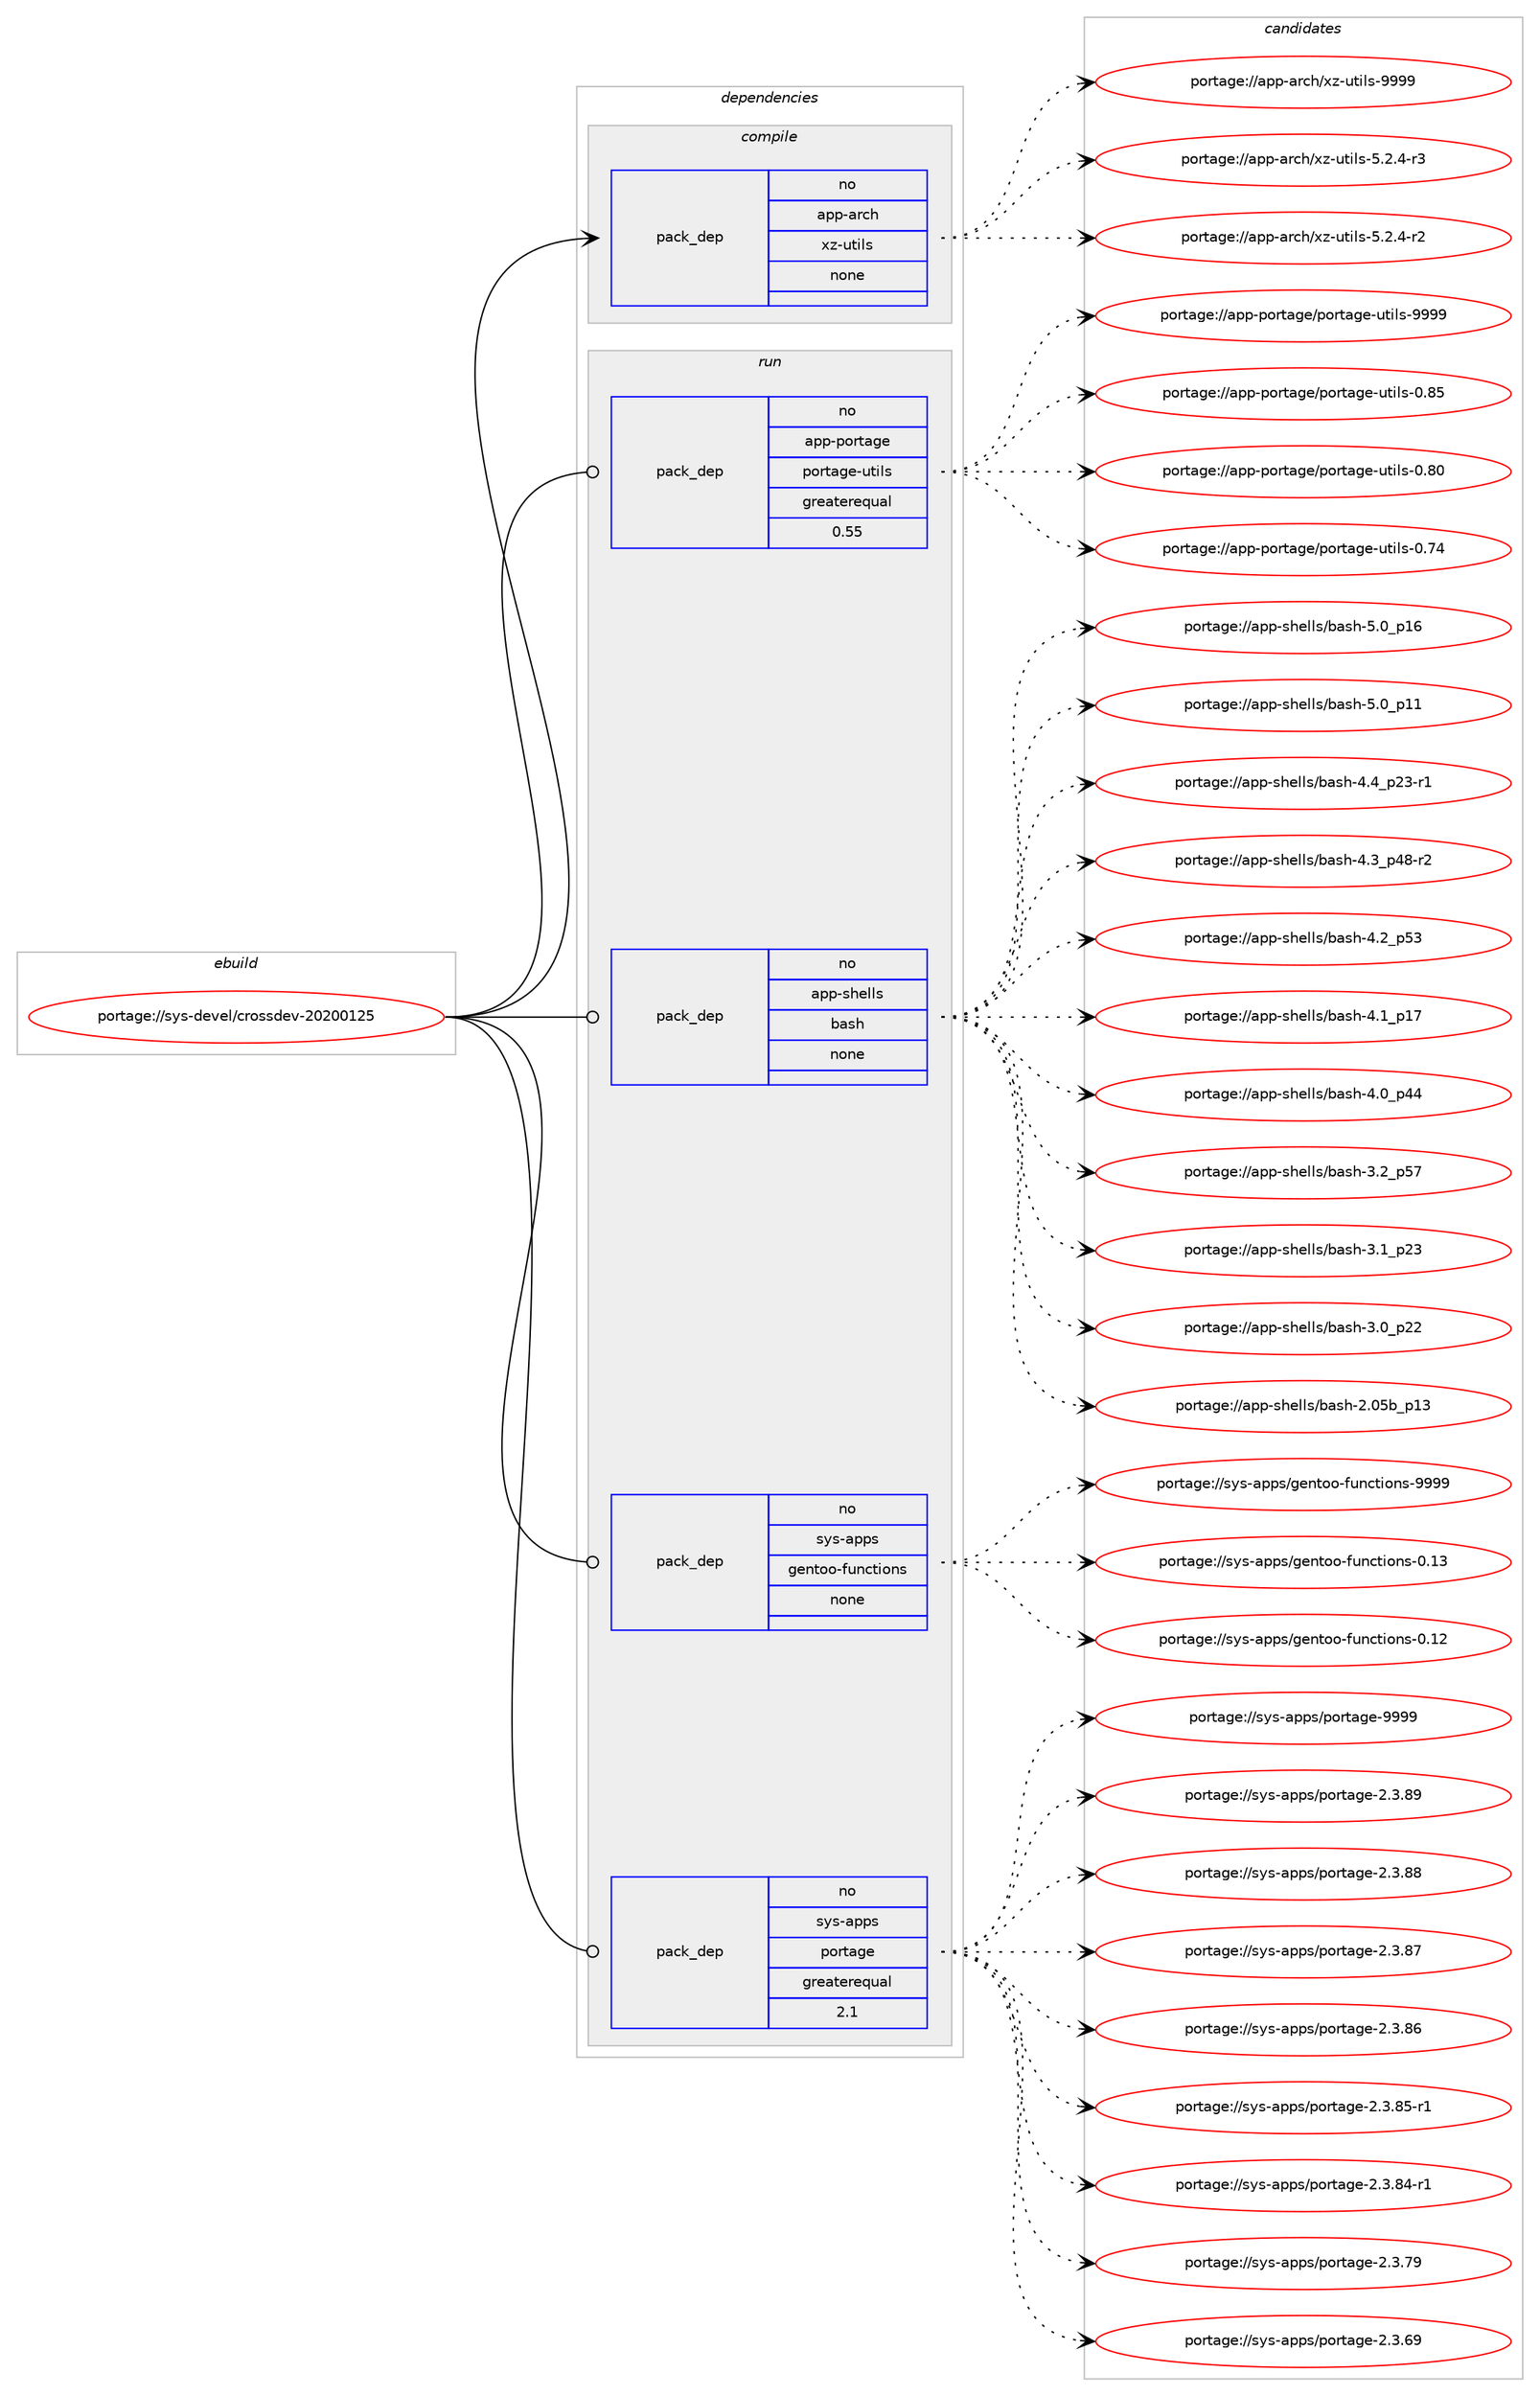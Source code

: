 digraph prolog {

# *************
# Graph options
# *************

newrank=true;
concentrate=true;
compound=true;
graph [rankdir=LR,fontname=Helvetica,fontsize=10,ranksep=1.5];#, ranksep=2.5, nodesep=0.2];
edge  [arrowhead=vee];
node  [fontname=Helvetica,fontsize=10];

# **********
# The ebuild
# **********

subgraph cluster_leftcol {
color=gray;
rank=same;
label=<<i>ebuild</i>>;
id [label="portage://sys-devel/crossdev-20200125", color=red, width=4, href="../sys-devel/crossdev-20200125.svg"];
}

# ****************
# The dependencies
# ****************

subgraph cluster_midcol {
color=gray;
label=<<i>dependencies</i>>;
subgraph cluster_compile {
fillcolor="#eeeeee";
style=filled;
label=<<i>compile</i>>;
subgraph pack40109 {
dependency51588 [label=<<TABLE BORDER="0" CELLBORDER="1" CELLSPACING="0" CELLPADDING="4" WIDTH="220"><TR><TD ROWSPAN="6" CELLPADDING="30">pack_dep</TD></TR><TR><TD WIDTH="110">no</TD></TR><TR><TD>app-arch</TD></TR><TR><TD>xz-utils</TD></TR><TR><TD>none</TD></TR><TR><TD></TD></TR></TABLE>>, shape=none, color=blue];
}
id:e -> dependency51588:w [weight=20,style="solid",arrowhead="vee"];
}
subgraph cluster_compileandrun {
fillcolor="#eeeeee";
style=filled;
label=<<i>compile and run</i>>;
}
subgraph cluster_run {
fillcolor="#eeeeee";
style=filled;
label=<<i>run</i>>;
subgraph pack40110 {
dependency51589 [label=<<TABLE BORDER="0" CELLBORDER="1" CELLSPACING="0" CELLPADDING="4" WIDTH="220"><TR><TD ROWSPAN="6" CELLPADDING="30">pack_dep</TD></TR><TR><TD WIDTH="110">no</TD></TR><TR><TD>app-portage</TD></TR><TR><TD>portage-utils</TD></TR><TR><TD>greaterequal</TD></TR><TR><TD>0.55</TD></TR></TABLE>>, shape=none, color=blue];
}
id:e -> dependency51589:w [weight=20,style="solid",arrowhead="odot"];
subgraph pack40111 {
dependency51590 [label=<<TABLE BORDER="0" CELLBORDER="1" CELLSPACING="0" CELLPADDING="4" WIDTH="220"><TR><TD ROWSPAN="6" CELLPADDING="30">pack_dep</TD></TR><TR><TD WIDTH="110">no</TD></TR><TR><TD>app-shells</TD></TR><TR><TD>bash</TD></TR><TR><TD>none</TD></TR><TR><TD></TD></TR></TABLE>>, shape=none, color=blue];
}
id:e -> dependency51590:w [weight=20,style="solid",arrowhead="odot"];
subgraph pack40112 {
dependency51591 [label=<<TABLE BORDER="0" CELLBORDER="1" CELLSPACING="0" CELLPADDING="4" WIDTH="220"><TR><TD ROWSPAN="6" CELLPADDING="30">pack_dep</TD></TR><TR><TD WIDTH="110">no</TD></TR><TR><TD>sys-apps</TD></TR><TR><TD>gentoo-functions</TD></TR><TR><TD>none</TD></TR><TR><TD></TD></TR></TABLE>>, shape=none, color=blue];
}
id:e -> dependency51591:w [weight=20,style="solid",arrowhead="odot"];
subgraph pack40113 {
dependency51592 [label=<<TABLE BORDER="0" CELLBORDER="1" CELLSPACING="0" CELLPADDING="4" WIDTH="220"><TR><TD ROWSPAN="6" CELLPADDING="30">pack_dep</TD></TR><TR><TD WIDTH="110">no</TD></TR><TR><TD>sys-apps</TD></TR><TR><TD>portage</TD></TR><TR><TD>greaterequal</TD></TR><TR><TD>2.1</TD></TR></TABLE>>, shape=none, color=blue];
}
id:e -> dependency51592:w [weight=20,style="solid",arrowhead="odot"];
}
}

# **************
# The candidates
# **************

subgraph cluster_choices {
rank=same;
color=gray;
label=<<i>candidates</i>>;

subgraph choice40109 {
color=black;
nodesep=1;
choice9711211245971149910447120122451171161051081154557575757 [label="portage://app-arch/xz-utils-9999", color=red, width=4,href="../app-arch/xz-utils-9999.svg"];
choice9711211245971149910447120122451171161051081154553465046524511451 [label="portage://app-arch/xz-utils-5.2.4-r3", color=red, width=4,href="../app-arch/xz-utils-5.2.4-r3.svg"];
choice9711211245971149910447120122451171161051081154553465046524511450 [label="portage://app-arch/xz-utils-5.2.4-r2", color=red, width=4,href="../app-arch/xz-utils-5.2.4-r2.svg"];
dependency51588:e -> choice9711211245971149910447120122451171161051081154557575757:w [style=dotted,weight="100"];
dependency51588:e -> choice9711211245971149910447120122451171161051081154553465046524511451:w [style=dotted,weight="100"];
dependency51588:e -> choice9711211245971149910447120122451171161051081154553465046524511450:w [style=dotted,weight="100"];
}
subgraph choice40110 {
color=black;
nodesep=1;
choice9711211245112111114116971031014711211111411697103101451171161051081154557575757 [label="portage://app-portage/portage-utils-9999", color=red, width=4,href="../app-portage/portage-utils-9999.svg"];
choice9711211245112111114116971031014711211111411697103101451171161051081154548465653 [label="portage://app-portage/portage-utils-0.85", color=red, width=4,href="../app-portage/portage-utils-0.85.svg"];
choice9711211245112111114116971031014711211111411697103101451171161051081154548465648 [label="portage://app-portage/portage-utils-0.80", color=red, width=4,href="../app-portage/portage-utils-0.80.svg"];
choice9711211245112111114116971031014711211111411697103101451171161051081154548465552 [label="portage://app-portage/portage-utils-0.74", color=red, width=4,href="../app-portage/portage-utils-0.74.svg"];
dependency51589:e -> choice9711211245112111114116971031014711211111411697103101451171161051081154557575757:w [style=dotted,weight="100"];
dependency51589:e -> choice9711211245112111114116971031014711211111411697103101451171161051081154548465653:w [style=dotted,weight="100"];
dependency51589:e -> choice9711211245112111114116971031014711211111411697103101451171161051081154548465648:w [style=dotted,weight="100"];
dependency51589:e -> choice9711211245112111114116971031014711211111411697103101451171161051081154548465552:w [style=dotted,weight="100"];
}
subgraph choice40111 {
color=black;
nodesep=1;
choice971121124511510410110810811547989711510445534648951124954 [label="portage://app-shells/bash-5.0_p16", color=red, width=4,href="../app-shells/bash-5.0_p16.svg"];
choice971121124511510410110810811547989711510445534648951124949 [label="portage://app-shells/bash-5.0_p11", color=red, width=4,href="../app-shells/bash-5.0_p11.svg"];
choice9711211245115104101108108115479897115104455246529511250514511449 [label="portage://app-shells/bash-4.4_p23-r1", color=red, width=4,href="../app-shells/bash-4.4_p23-r1.svg"];
choice9711211245115104101108108115479897115104455246519511252564511450 [label="portage://app-shells/bash-4.3_p48-r2", color=red, width=4,href="../app-shells/bash-4.3_p48-r2.svg"];
choice971121124511510410110810811547989711510445524650951125351 [label="portage://app-shells/bash-4.2_p53", color=red, width=4,href="../app-shells/bash-4.2_p53.svg"];
choice971121124511510410110810811547989711510445524649951124955 [label="portage://app-shells/bash-4.1_p17", color=red, width=4,href="../app-shells/bash-4.1_p17.svg"];
choice971121124511510410110810811547989711510445524648951125252 [label="portage://app-shells/bash-4.0_p44", color=red, width=4,href="../app-shells/bash-4.0_p44.svg"];
choice971121124511510410110810811547989711510445514650951125355 [label="portage://app-shells/bash-3.2_p57", color=red, width=4,href="../app-shells/bash-3.2_p57.svg"];
choice971121124511510410110810811547989711510445514649951125051 [label="portage://app-shells/bash-3.1_p23", color=red, width=4,href="../app-shells/bash-3.1_p23.svg"];
choice971121124511510410110810811547989711510445514648951125050 [label="portage://app-shells/bash-3.0_p22", color=red, width=4,href="../app-shells/bash-3.0_p22.svg"];
choice9711211245115104101108108115479897115104455046485398951124951 [label="portage://app-shells/bash-2.05b_p13", color=red, width=4,href="../app-shells/bash-2.05b_p13.svg"];
dependency51590:e -> choice971121124511510410110810811547989711510445534648951124954:w [style=dotted,weight="100"];
dependency51590:e -> choice971121124511510410110810811547989711510445534648951124949:w [style=dotted,weight="100"];
dependency51590:e -> choice9711211245115104101108108115479897115104455246529511250514511449:w [style=dotted,weight="100"];
dependency51590:e -> choice9711211245115104101108108115479897115104455246519511252564511450:w [style=dotted,weight="100"];
dependency51590:e -> choice971121124511510410110810811547989711510445524650951125351:w [style=dotted,weight="100"];
dependency51590:e -> choice971121124511510410110810811547989711510445524649951124955:w [style=dotted,weight="100"];
dependency51590:e -> choice971121124511510410110810811547989711510445524648951125252:w [style=dotted,weight="100"];
dependency51590:e -> choice971121124511510410110810811547989711510445514650951125355:w [style=dotted,weight="100"];
dependency51590:e -> choice971121124511510410110810811547989711510445514649951125051:w [style=dotted,weight="100"];
dependency51590:e -> choice971121124511510410110810811547989711510445514648951125050:w [style=dotted,weight="100"];
dependency51590:e -> choice9711211245115104101108108115479897115104455046485398951124951:w [style=dotted,weight="100"];
}
subgraph choice40112 {
color=black;
nodesep=1;
choice11512111545971121121154710310111011611111145102117110991161051111101154557575757 [label="portage://sys-apps/gentoo-functions-9999", color=red, width=4,href="../sys-apps/gentoo-functions-9999.svg"];
choice11512111545971121121154710310111011611111145102117110991161051111101154548464951 [label="portage://sys-apps/gentoo-functions-0.13", color=red, width=4,href="../sys-apps/gentoo-functions-0.13.svg"];
choice11512111545971121121154710310111011611111145102117110991161051111101154548464950 [label="portage://sys-apps/gentoo-functions-0.12", color=red, width=4,href="../sys-apps/gentoo-functions-0.12.svg"];
dependency51591:e -> choice11512111545971121121154710310111011611111145102117110991161051111101154557575757:w [style=dotted,weight="100"];
dependency51591:e -> choice11512111545971121121154710310111011611111145102117110991161051111101154548464951:w [style=dotted,weight="100"];
dependency51591:e -> choice11512111545971121121154710310111011611111145102117110991161051111101154548464950:w [style=dotted,weight="100"];
}
subgraph choice40113 {
color=black;
nodesep=1;
choice115121115459711211211547112111114116971031014557575757 [label="portage://sys-apps/portage-9999", color=red, width=4,href="../sys-apps/portage-9999.svg"];
choice1151211154597112112115471121111141169710310145504651465657 [label="portage://sys-apps/portage-2.3.89", color=red, width=4,href="../sys-apps/portage-2.3.89.svg"];
choice1151211154597112112115471121111141169710310145504651465656 [label="portage://sys-apps/portage-2.3.88", color=red, width=4,href="../sys-apps/portage-2.3.88.svg"];
choice1151211154597112112115471121111141169710310145504651465655 [label="portage://sys-apps/portage-2.3.87", color=red, width=4,href="../sys-apps/portage-2.3.87.svg"];
choice1151211154597112112115471121111141169710310145504651465654 [label="portage://sys-apps/portage-2.3.86", color=red, width=4,href="../sys-apps/portage-2.3.86.svg"];
choice11512111545971121121154711211111411697103101455046514656534511449 [label="portage://sys-apps/portage-2.3.85-r1", color=red, width=4,href="../sys-apps/portage-2.3.85-r1.svg"];
choice11512111545971121121154711211111411697103101455046514656524511449 [label="portage://sys-apps/portage-2.3.84-r1", color=red, width=4,href="../sys-apps/portage-2.3.84-r1.svg"];
choice1151211154597112112115471121111141169710310145504651465557 [label="portage://sys-apps/portage-2.3.79", color=red, width=4,href="../sys-apps/portage-2.3.79.svg"];
choice1151211154597112112115471121111141169710310145504651465457 [label="portage://sys-apps/portage-2.3.69", color=red, width=4,href="../sys-apps/portage-2.3.69.svg"];
dependency51592:e -> choice115121115459711211211547112111114116971031014557575757:w [style=dotted,weight="100"];
dependency51592:e -> choice1151211154597112112115471121111141169710310145504651465657:w [style=dotted,weight="100"];
dependency51592:e -> choice1151211154597112112115471121111141169710310145504651465656:w [style=dotted,weight="100"];
dependency51592:e -> choice1151211154597112112115471121111141169710310145504651465655:w [style=dotted,weight="100"];
dependency51592:e -> choice1151211154597112112115471121111141169710310145504651465654:w [style=dotted,weight="100"];
dependency51592:e -> choice11512111545971121121154711211111411697103101455046514656534511449:w [style=dotted,weight="100"];
dependency51592:e -> choice11512111545971121121154711211111411697103101455046514656524511449:w [style=dotted,weight="100"];
dependency51592:e -> choice1151211154597112112115471121111141169710310145504651465557:w [style=dotted,weight="100"];
dependency51592:e -> choice1151211154597112112115471121111141169710310145504651465457:w [style=dotted,weight="100"];
}
}

}
